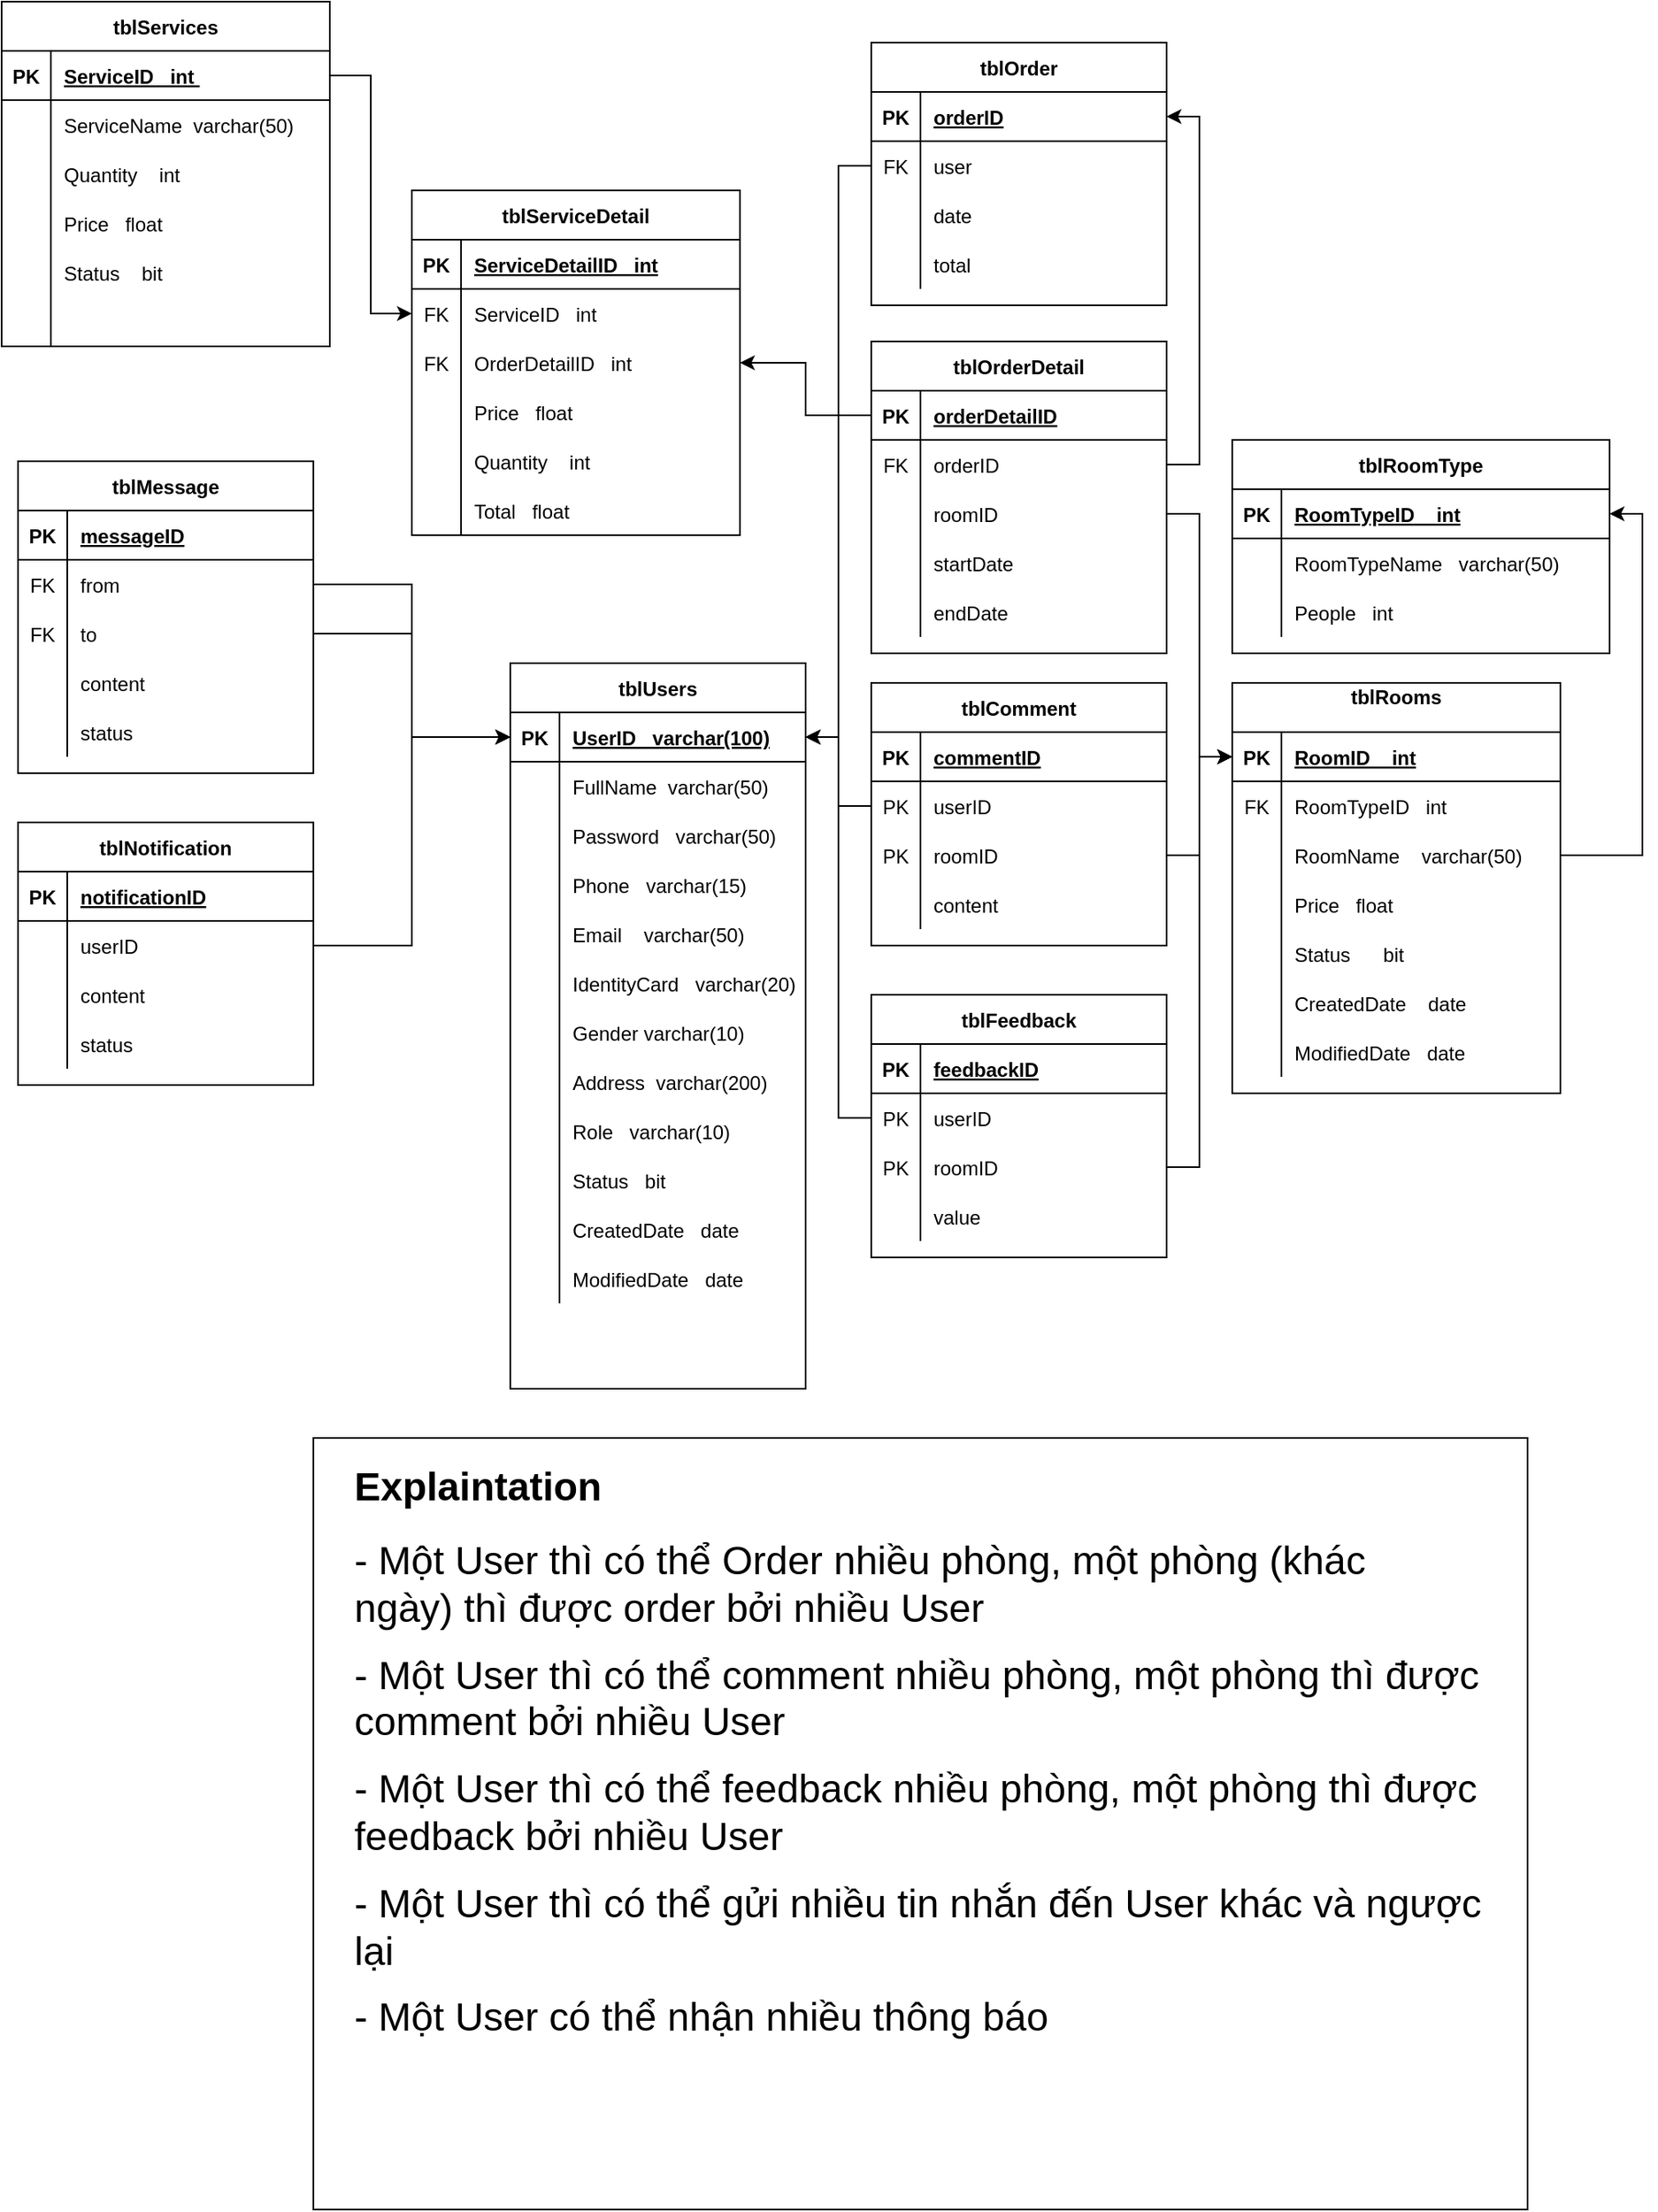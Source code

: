 <mxfile version="14.4.7" type="github">
  <diagram id="tecg3Ebke4kYlPjY19By" name="Page-1">
    <mxGraphModel dx="1344" dy="834" grid="1" gridSize="10" guides="1" tooltips="1" connect="1" arrows="1" fold="1" page="1" pageScale="1" pageWidth="1100" pageHeight="850" math="0" shadow="0">
      <root>
        <mxCell id="0" />
        <mxCell id="1" parent="0" />
        <mxCell id="lM9nDMKkD4nMDw7KepDL-150" value="" style="rounded=0;whiteSpace=wrap;html=1;" parent="1" vertex="1">
          <mxGeometry x="210" y="1020" width="740" height="470" as="geometry" />
        </mxCell>
        <mxCell id="lM9nDMKkD4nMDw7KepDL-1" value="tblRooms&#xa;" style="shape=table;startSize=30;container=1;collapsible=1;childLayout=tableLayout;fixedRows=1;rowLines=0;fontStyle=1;align=center;resizeLast=1;" parent="1" vertex="1">
          <mxGeometry x="770" y="560" width="200" height="250" as="geometry" />
        </mxCell>
        <mxCell id="lM9nDMKkD4nMDw7KepDL-2" value="" style="shape=partialRectangle;collapsible=0;dropTarget=0;pointerEvents=0;fillColor=none;top=0;left=0;bottom=1;right=0;points=[[0,0.5],[1,0.5]];portConstraint=eastwest;" parent="lM9nDMKkD4nMDw7KepDL-1" vertex="1">
          <mxGeometry y="30" width="200" height="30" as="geometry" />
        </mxCell>
        <mxCell id="lM9nDMKkD4nMDw7KepDL-3" value="PK" style="shape=partialRectangle;connectable=0;fillColor=none;top=0;left=0;bottom=0;right=0;fontStyle=1;overflow=hidden;" parent="lM9nDMKkD4nMDw7KepDL-2" vertex="1">
          <mxGeometry width="30" height="30" as="geometry" />
        </mxCell>
        <mxCell id="lM9nDMKkD4nMDw7KepDL-4" value="RoomID    int" style="shape=partialRectangle;connectable=0;fillColor=none;top=0;left=0;bottom=0;right=0;align=left;spacingLeft=6;fontStyle=5;overflow=hidden;" parent="lM9nDMKkD4nMDw7KepDL-2" vertex="1">
          <mxGeometry x="30" width="170" height="30" as="geometry" />
        </mxCell>
        <mxCell id="lM9nDMKkD4nMDw7KepDL-5" value="" style="shape=partialRectangle;collapsible=0;dropTarget=0;pointerEvents=0;fillColor=none;top=0;left=0;bottom=0;right=0;points=[[0,0.5],[1,0.5]];portConstraint=eastwest;" parent="lM9nDMKkD4nMDw7KepDL-1" vertex="1">
          <mxGeometry y="60" width="200" height="30" as="geometry" />
        </mxCell>
        <mxCell id="lM9nDMKkD4nMDw7KepDL-6" value="FK" style="shape=partialRectangle;connectable=0;fillColor=none;top=0;left=0;bottom=0;right=0;editable=1;overflow=hidden;" parent="lM9nDMKkD4nMDw7KepDL-5" vertex="1">
          <mxGeometry width="30" height="30" as="geometry" />
        </mxCell>
        <mxCell id="lM9nDMKkD4nMDw7KepDL-7" value="RoomTypeID   int" style="shape=partialRectangle;connectable=0;fillColor=none;top=0;left=0;bottom=0;right=0;align=left;spacingLeft=6;overflow=hidden;" parent="lM9nDMKkD4nMDw7KepDL-5" vertex="1">
          <mxGeometry x="30" width="170" height="30" as="geometry" />
        </mxCell>
        <mxCell id="lM9nDMKkD4nMDw7KepDL-8" value="" style="shape=partialRectangle;collapsible=0;dropTarget=0;pointerEvents=0;fillColor=none;top=0;left=0;bottom=0;right=0;points=[[0,0.5],[1,0.5]];portConstraint=eastwest;" parent="lM9nDMKkD4nMDw7KepDL-1" vertex="1">
          <mxGeometry y="90" width="200" height="30" as="geometry" />
        </mxCell>
        <mxCell id="lM9nDMKkD4nMDw7KepDL-9" value="" style="shape=partialRectangle;connectable=0;fillColor=none;top=0;left=0;bottom=0;right=0;editable=1;overflow=hidden;" parent="lM9nDMKkD4nMDw7KepDL-8" vertex="1">
          <mxGeometry width="30" height="30" as="geometry" />
        </mxCell>
        <mxCell id="lM9nDMKkD4nMDw7KepDL-10" value="RoomName    varchar(50)" style="shape=partialRectangle;connectable=0;fillColor=none;top=0;left=0;bottom=0;right=0;align=left;spacingLeft=6;overflow=hidden;" parent="lM9nDMKkD4nMDw7KepDL-8" vertex="1">
          <mxGeometry x="30" width="170" height="30" as="geometry" />
        </mxCell>
        <mxCell id="lM9nDMKkD4nMDw7KepDL-14" value="" style="shape=partialRectangle;collapsible=0;dropTarget=0;pointerEvents=0;fillColor=none;top=0;left=0;bottom=0;right=0;points=[[0,0.5],[1,0.5]];portConstraint=eastwest;" parent="lM9nDMKkD4nMDw7KepDL-1" vertex="1">
          <mxGeometry y="120" width="200" height="30" as="geometry" />
        </mxCell>
        <mxCell id="lM9nDMKkD4nMDw7KepDL-15" value="" style="shape=partialRectangle;connectable=0;fillColor=none;top=0;left=0;bottom=0;right=0;editable=1;overflow=hidden;" parent="lM9nDMKkD4nMDw7KepDL-14" vertex="1">
          <mxGeometry width="30" height="30" as="geometry" />
        </mxCell>
        <mxCell id="lM9nDMKkD4nMDw7KepDL-16" value="Price   float" style="shape=partialRectangle;connectable=0;fillColor=none;top=0;left=0;bottom=0;right=0;align=left;spacingLeft=6;overflow=hidden;" parent="lM9nDMKkD4nMDw7KepDL-14" vertex="1">
          <mxGeometry x="30" width="170" height="30" as="geometry" />
        </mxCell>
        <mxCell id="1Q2SQGisHTm5oGMWfOsZ-42" value="" style="shape=partialRectangle;collapsible=0;dropTarget=0;pointerEvents=0;fillColor=none;top=0;left=0;bottom=0;right=0;points=[[0,0.5],[1,0.5]];portConstraint=eastwest;" vertex="1" parent="lM9nDMKkD4nMDw7KepDL-1">
          <mxGeometry y="150" width="200" height="30" as="geometry" />
        </mxCell>
        <mxCell id="1Q2SQGisHTm5oGMWfOsZ-43" value="" style="shape=partialRectangle;connectable=0;fillColor=none;top=0;left=0;bottom=0;right=0;editable=1;overflow=hidden;" vertex="1" parent="1Q2SQGisHTm5oGMWfOsZ-42">
          <mxGeometry width="30" height="30" as="geometry" />
        </mxCell>
        <mxCell id="1Q2SQGisHTm5oGMWfOsZ-44" value="Status      bit" style="shape=partialRectangle;connectable=0;fillColor=none;top=0;left=0;bottom=0;right=0;align=left;spacingLeft=6;overflow=hidden;" vertex="1" parent="1Q2SQGisHTm5oGMWfOsZ-42">
          <mxGeometry x="30" width="170" height="30" as="geometry" />
        </mxCell>
        <mxCell id="1Q2SQGisHTm5oGMWfOsZ-45" value="" style="shape=partialRectangle;collapsible=0;dropTarget=0;pointerEvents=0;fillColor=none;top=0;left=0;bottom=0;right=0;points=[[0,0.5],[1,0.5]];portConstraint=eastwest;" vertex="1" parent="lM9nDMKkD4nMDw7KepDL-1">
          <mxGeometry y="180" width="200" height="30" as="geometry" />
        </mxCell>
        <mxCell id="1Q2SQGisHTm5oGMWfOsZ-46" value="" style="shape=partialRectangle;connectable=0;fillColor=none;top=0;left=0;bottom=0;right=0;editable=1;overflow=hidden;" vertex="1" parent="1Q2SQGisHTm5oGMWfOsZ-45">
          <mxGeometry width="30" height="30" as="geometry" />
        </mxCell>
        <mxCell id="1Q2SQGisHTm5oGMWfOsZ-47" value="CreatedDate    date" style="shape=partialRectangle;connectable=0;fillColor=none;top=0;left=0;bottom=0;right=0;align=left;spacingLeft=6;overflow=hidden;" vertex="1" parent="1Q2SQGisHTm5oGMWfOsZ-45">
          <mxGeometry x="30" width="170" height="30" as="geometry" />
        </mxCell>
        <mxCell id="1Q2SQGisHTm5oGMWfOsZ-48" value="" style="shape=partialRectangle;collapsible=0;dropTarget=0;pointerEvents=0;fillColor=none;top=0;left=0;bottom=0;right=0;points=[[0,0.5],[1,0.5]];portConstraint=eastwest;" vertex="1" parent="lM9nDMKkD4nMDw7KepDL-1">
          <mxGeometry y="210" width="200" height="30" as="geometry" />
        </mxCell>
        <mxCell id="1Q2SQGisHTm5oGMWfOsZ-49" value="" style="shape=partialRectangle;connectable=0;fillColor=none;top=0;left=0;bottom=0;right=0;editable=1;overflow=hidden;" vertex="1" parent="1Q2SQGisHTm5oGMWfOsZ-48">
          <mxGeometry width="30" height="30" as="geometry" />
        </mxCell>
        <mxCell id="1Q2SQGisHTm5oGMWfOsZ-50" value="ModifiedDate   date" style="shape=partialRectangle;connectable=0;fillColor=none;top=0;left=0;bottom=0;right=0;align=left;spacingLeft=6;overflow=hidden;" vertex="1" parent="1Q2SQGisHTm5oGMWfOsZ-48">
          <mxGeometry x="30" width="170" height="30" as="geometry" />
        </mxCell>
        <mxCell id="lM9nDMKkD4nMDw7KepDL-17" value="tblRoomType" style="shape=table;startSize=30;container=1;collapsible=1;childLayout=tableLayout;fixedRows=1;rowLines=0;fontStyle=1;align=center;resizeLast=1;" parent="1" vertex="1">
          <mxGeometry x="770" y="412" width="230" height="130" as="geometry" />
        </mxCell>
        <mxCell id="lM9nDMKkD4nMDw7KepDL-18" value="" style="shape=partialRectangle;collapsible=0;dropTarget=0;pointerEvents=0;fillColor=none;top=0;left=0;bottom=1;right=0;points=[[0,0.5],[1,0.5]];portConstraint=eastwest;" parent="lM9nDMKkD4nMDw7KepDL-17" vertex="1">
          <mxGeometry y="30" width="230" height="30" as="geometry" />
        </mxCell>
        <mxCell id="lM9nDMKkD4nMDw7KepDL-19" value="PK" style="shape=partialRectangle;connectable=0;fillColor=none;top=0;left=0;bottom=0;right=0;fontStyle=1;overflow=hidden;" parent="lM9nDMKkD4nMDw7KepDL-18" vertex="1">
          <mxGeometry width="30" height="30" as="geometry" />
        </mxCell>
        <mxCell id="lM9nDMKkD4nMDw7KepDL-20" value="RoomTypeID    int" style="shape=partialRectangle;connectable=0;fillColor=none;top=0;left=0;bottom=0;right=0;align=left;spacingLeft=6;fontStyle=5;overflow=hidden;" parent="lM9nDMKkD4nMDw7KepDL-18" vertex="1">
          <mxGeometry x="30" width="200" height="30" as="geometry" />
        </mxCell>
        <mxCell id="lM9nDMKkD4nMDw7KepDL-21" value="" style="shape=partialRectangle;collapsible=0;dropTarget=0;pointerEvents=0;fillColor=none;top=0;left=0;bottom=0;right=0;points=[[0,0.5],[1,0.5]];portConstraint=eastwest;" parent="lM9nDMKkD4nMDw7KepDL-17" vertex="1">
          <mxGeometry y="60" width="230" height="30" as="geometry" />
        </mxCell>
        <mxCell id="lM9nDMKkD4nMDw7KepDL-22" value="" style="shape=partialRectangle;connectable=0;fillColor=none;top=0;left=0;bottom=0;right=0;editable=1;overflow=hidden;" parent="lM9nDMKkD4nMDw7KepDL-21" vertex="1">
          <mxGeometry width="30" height="30" as="geometry" />
        </mxCell>
        <mxCell id="lM9nDMKkD4nMDw7KepDL-23" value="RoomTypeName   varchar(50)" style="shape=partialRectangle;connectable=0;fillColor=none;top=0;left=0;bottom=0;right=0;align=left;spacingLeft=6;overflow=hidden;" parent="lM9nDMKkD4nMDw7KepDL-21" vertex="1">
          <mxGeometry x="30" width="200" height="30" as="geometry" />
        </mxCell>
        <mxCell id="lM9nDMKkD4nMDw7KepDL-30" value="" style="shape=partialRectangle;collapsible=0;dropTarget=0;pointerEvents=0;fillColor=none;top=0;left=0;bottom=0;right=0;points=[[0,0.5],[1,0.5]];portConstraint=eastwest;" parent="lM9nDMKkD4nMDw7KepDL-17" vertex="1">
          <mxGeometry y="90" width="230" height="30" as="geometry" />
        </mxCell>
        <mxCell id="lM9nDMKkD4nMDw7KepDL-31" value="" style="shape=partialRectangle;connectable=0;fillColor=none;top=0;left=0;bottom=0;right=0;editable=1;overflow=hidden;" parent="lM9nDMKkD4nMDw7KepDL-30" vertex="1">
          <mxGeometry width="30" height="30" as="geometry" />
        </mxCell>
        <mxCell id="lM9nDMKkD4nMDw7KepDL-32" value="People   int" style="shape=partialRectangle;connectable=0;fillColor=none;top=0;left=0;bottom=0;right=0;align=left;spacingLeft=6;overflow=hidden;" parent="lM9nDMKkD4nMDw7KepDL-30" vertex="1">
          <mxGeometry x="30" width="200" height="30" as="geometry" />
        </mxCell>
        <mxCell id="lM9nDMKkD4nMDw7KepDL-34" value="tblOrder" style="shape=table;startSize=30;container=1;collapsible=1;childLayout=tableLayout;fixedRows=1;rowLines=0;fontStyle=1;align=center;resizeLast=1;" parent="1" vertex="1">
          <mxGeometry x="550" y="170" width="180" height="160" as="geometry" />
        </mxCell>
        <mxCell id="lM9nDMKkD4nMDw7KepDL-35" value="" style="shape=partialRectangle;collapsible=0;dropTarget=0;pointerEvents=0;fillColor=none;top=0;left=0;bottom=1;right=0;points=[[0,0.5],[1,0.5]];portConstraint=eastwest;" parent="lM9nDMKkD4nMDw7KepDL-34" vertex="1">
          <mxGeometry y="30" width="180" height="30" as="geometry" />
        </mxCell>
        <mxCell id="lM9nDMKkD4nMDw7KepDL-36" value="PK" style="shape=partialRectangle;connectable=0;fillColor=none;top=0;left=0;bottom=0;right=0;fontStyle=1;overflow=hidden;" parent="lM9nDMKkD4nMDw7KepDL-35" vertex="1">
          <mxGeometry width="30" height="30" as="geometry" />
        </mxCell>
        <mxCell id="lM9nDMKkD4nMDw7KepDL-37" value="orderID" style="shape=partialRectangle;connectable=0;fillColor=none;top=0;left=0;bottom=0;right=0;align=left;spacingLeft=6;fontStyle=5;overflow=hidden;" parent="lM9nDMKkD4nMDw7KepDL-35" vertex="1">
          <mxGeometry x="30" width="150" height="30" as="geometry" />
        </mxCell>
        <mxCell id="lM9nDMKkD4nMDw7KepDL-38" value="" style="shape=partialRectangle;collapsible=0;dropTarget=0;pointerEvents=0;fillColor=none;top=0;left=0;bottom=0;right=0;points=[[0,0.5],[1,0.5]];portConstraint=eastwest;" parent="lM9nDMKkD4nMDw7KepDL-34" vertex="1">
          <mxGeometry y="60" width="180" height="30" as="geometry" />
        </mxCell>
        <mxCell id="lM9nDMKkD4nMDw7KepDL-39" value="FK" style="shape=partialRectangle;connectable=0;fillColor=none;top=0;left=0;bottom=0;right=0;editable=1;overflow=hidden;" parent="lM9nDMKkD4nMDw7KepDL-38" vertex="1">
          <mxGeometry width="30" height="30" as="geometry" />
        </mxCell>
        <mxCell id="lM9nDMKkD4nMDw7KepDL-40" value="user" style="shape=partialRectangle;connectable=0;fillColor=none;top=0;left=0;bottom=0;right=0;align=left;spacingLeft=6;overflow=hidden;" parent="lM9nDMKkD4nMDw7KepDL-38" vertex="1">
          <mxGeometry x="30" width="150" height="30" as="geometry" />
        </mxCell>
        <mxCell id="lM9nDMKkD4nMDw7KepDL-41" value="" style="shape=partialRectangle;collapsible=0;dropTarget=0;pointerEvents=0;fillColor=none;top=0;left=0;bottom=0;right=0;points=[[0,0.5],[1,0.5]];portConstraint=eastwest;" parent="lM9nDMKkD4nMDw7KepDL-34" vertex="1">
          <mxGeometry y="90" width="180" height="30" as="geometry" />
        </mxCell>
        <mxCell id="lM9nDMKkD4nMDw7KepDL-42" value="" style="shape=partialRectangle;connectable=0;fillColor=none;top=0;left=0;bottom=0;right=0;editable=1;overflow=hidden;" parent="lM9nDMKkD4nMDw7KepDL-41" vertex="1">
          <mxGeometry width="30" height="30" as="geometry" />
        </mxCell>
        <mxCell id="lM9nDMKkD4nMDw7KepDL-43" value="date" style="shape=partialRectangle;connectable=0;fillColor=none;top=0;left=0;bottom=0;right=0;align=left;spacingLeft=6;overflow=hidden;" parent="lM9nDMKkD4nMDw7KepDL-41" vertex="1">
          <mxGeometry x="30" width="150" height="30" as="geometry" />
        </mxCell>
        <mxCell id="lM9nDMKkD4nMDw7KepDL-44" value="" style="shape=partialRectangle;collapsible=0;dropTarget=0;pointerEvents=0;fillColor=none;top=0;left=0;bottom=0;right=0;points=[[0,0.5],[1,0.5]];portConstraint=eastwest;" parent="lM9nDMKkD4nMDw7KepDL-34" vertex="1">
          <mxGeometry y="120" width="180" height="30" as="geometry" />
        </mxCell>
        <mxCell id="lM9nDMKkD4nMDw7KepDL-45" value="" style="shape=partialRectangle;connectable=0;fillColor=none;top=0;left=0;bottom=0;right=0;editable=1;overflow=hidden;" parent="lM9nDMKkD4nMDw7KepDL-44" vertex="1">
          <mxGeometry width="30" height="30" as="geometry" />
        </mxCell>
        <mxCell id="lM9nDMKkD4nMDw7KepDL-46" value="total" style="shape=partialRectangle;connectable=0;fillColor=none;top=0;left=0;bottom=0;right=0;align=left;spacingLeft=6;overflow=hidden;" parent="lM9nDMKkD4nMDw7KepDL-44" vertex="1">
          <mxGeometry x="30" width="150" height="30" as="geometry" />
        </mxCell>
        <mxCell id="lM9nDMKkD4nMDw7KepDL-47" value="tblOrderDetail" style="shape=table;startSize=30;container=1;collapsible=1;childLayout=tableLayout;fixedRows=1;rowLines=0;fontStyle=1;align=center;resizeLast=1;" parent="1" vertex="1">
          <mxGeometry x="550" y="352" width="180" height="190" as="geometry" />
        </mxCell>
        <mxCell id="lM9nDMKkD4nMDw7KepDL-48" value="" style="shape=partialRectangle;collapsible=0;dropTarget=0;pointerEvents=0;fillColor=none;top=0;left=0;bottom=1;right=0;points=[[0,0.5],[1,0.5]];portConstraint=eastwest;" parent="lM9nDMKkD4nMDw7KepDL-47" vertex="1">
          <mxGeometry y="30" width="180" height="30" as="geometry" />
        </mxCell>
        <mxCell id="lM9nDMKkD4nMDw7KepDL-49" value="PK" style="shape=partialRectangle;connectable=0;fillColor=none;top=0;left=0;bottom=0;right=0;fontStyle=1;overflow=hidden;" parent="lM9nDMKkD4nMDw7KepDL-48" vertex="1">
          <mxGeometry width="30" height="30" as="geometry" />
        </mxCell>
        <mxCell id="lM9nDMKkD4nMDw7KepDL-50" value="orderDetailID" style="shape=partialRectangle;connectable=0;fillColor=none;top=0;left=0;bottom=0;right=0;align=left;spacingLeft=6;fontStyle=5;overflow=hidden;" parent="lM9nDMKkD4nMDw7KepDL-48" vertex="1">
          <mxGeometry x="30" width="150" height="30" as="geometry" />
        </mxCell>
        <mxCell id="lM9nDMKkD4nMDw7KepDL-51" value="" style="shape=partialRectangle;collapsible=0;dropTarget=0;pointerEvents=0;fillColor=none;top=0;left=0;bottom=0;right=0;points=[[0,0.5],[1,0.5]];portConstraint=eastwest;" parent="lM9nDMKkD4nMDw7KepDL-47" vertex="1">
          <mxGeometry y="60" width="180" height="30" as="geometry" />
        </mxCell>
        <mxCell id="lM9nDMKkD4nMDw7KepDL-52" value="FK" style="shape=partialRectangle;connectable=0;fillColor=none;top=0;left=0;bottom=0;right=0;editable=1;overflow=hidden;" parent="lM9nDMKkD4nMDw7KepDL-51" vertex="1">
          <mxGeometry width="30" height="30" as="geometry" />
        </mxCell>
        <mxCell id="lM9nDMKkD4nMDw7KepDL-53" value="orderID" style="shape=partialRectangle;connectable=0;fillColor=none;top=0;left=0;bottom=0;right=0;align=left;spacingLeft=6;overflow=hidden;" parent="lM9nDMKkD4nMDw7KepDL-51" vertex="1">
          <mxGeometry x="30" width="150" height="30" as="geometry" />
        </mxCell>
        <mxCell id="lM9nDMKkD4nMDw7KepDL-54" value="" style="shape=partialRectangle;collapsible=0;dropTarget=0;pointerEvents=0;fillColor=none;top=0;left=0;bottom=0;right=0;points=[[0,0.5],[1,0.5]];portConstraint=eastwest;" parent="lM9nDMKkD4nMDw7KepDL-47" vertex="1">
          <mxGeometry y="90" width="180" height="30" as="geometry" />
        </mxCell>
        <mxCell id="lM9nDMKkD4nMDw7KepDL-55" value="" style="shape=partialRectangle;connectable=0;fillColor=none;top=0;left=0;bottom=0;right=0;editable=1;overflow=hidden;" parent="lM9nDMKkD4nMDw7KepDL-54" vertex="1">
          <mxGeometry width="30" height="30" as="geometry" />
        </mxCell>
        <mxCell id="lM9nDMKkD4nMDw7KepDL-56" value="roomID" style="shape=partialRectangle;connectable=0;fillColor=none;top=0;left=0;bottom=0;right=0;align=left;spacingLeft=6;overflow=hidden;" parent="lM9nDMKkD4nMDw7KepDL-54" vertex="1">
          <mxGeometry x="30" width="150" height="30" as="geometry" />
        </mxCell>
        <mxCell id="lM9nDMKkD4nMDw7KepDL-151" value="" style="shape=partialRectangle;collapsible=0;dropTarget=0;pointerEvents=0;fillColor=none;top=0;left=0;bottom=0;right=0;points=[[0,0.5],[1,0.5]];portConstraint=eastwest;" parent="lM9nDMKkD4nMDw7KepDL-47" vertex="1">
          <mxGeometry y="120" width="180" height="30" as="geometry" />
        </mxCell>
        <mxCell id="lM9nDMKkD4nMDw7KepDL-152" value="" style="shape=partialRectangle;connectable=0;fillColor=none;top=0;left=0;bottom=0;right=0;editable=1;overflow=hidden;" parent="lM9nDMKkD4nMDw7KepDL-151" vertex="1">
          <mxGeometry width="30" height="30" as="geometry" />
        </mxCell>
        <mxCell id="lM9nDMKkD4nMDw7KepDL-153" value="startDate" style="shape=partialRectangle;connectable=0;fillColor=none;top=0;left=0;bottom=0;right=0;align=left;spacingLeft=6;overflow=hidden;" parent="lM9nDMKkD4nMDw7KepDL-151" vertex="1">
          <mxGeometry x="30" width="150" height="30" as="geometry" />
        </mxCell>
        <mxCell id="lM9nDMKkD4nMDw7KepDL-154" value="" style="shape=partialRectangle;collapsible=0;dropTarget=0;pointerEvents=0;fillColor=none;top=0;left=0;bottom=0;right=0;points=[[0,0.5],[1,0.5]];portConstraint=eastwest;" parent="lM9nDMKkD4nMDw7KepDL-47" vertex="1">
          <mxGeometry y="150" width="180" height="30" as="geometry" />
        </mxCell>
        <mxCell id="lM9nDMKkD4nMDw7KepDL-155" value="" style="shape=partialRectangle;connectable=0;fillColor=none;top=0;left=0;bottom=0;right=0;editable=1;overflow=hidden;" parent="lM9nDMKkD4nMDw7KepDL-154" vertex="1">
          <mxGeometry width="30" height="30" as="geometry" />
        </mxCell>
        <mxCell id="lM9nDMKkD4nMDw7KepDL-156" value="endDate" style="shape=partialRectangle;connectable=0;fillColor=none;top=0;left=0;bottom=0;right=0;align=left;spacingLeft=6;overflow=hidden;" parent="lM9nDMKkD4nMDw7KepDL-154" vertex="1">
          <mxGeometry x="30" width="150" height="30" as="geometry" />
        </mxCell>
        <mxCell id="lM9nDMKkD4nMDw7KepDL-60" value="tblUsers" style="shape=table;startSize=30;container=1;collapsible=1;childLayout=tableLayout;fixedRows=1;rowLines=0;fontStyle=1;align=center;resizeLast=1;" parent="1" vertex="1">
          <mxGeometry x="330" y="548" width="180" height="442" as="geometry" />
        </mxCell>
        <mxCell id="lM9nDMKkD4nMDw7KepDL-61" value="" style="shape=partialRectangle;collapsible=0;dropTarget=0;pointerEvents=0;fillColor=none;top=0;left=0;bottom=1;right=0;points=[[0,0.5],[1,0.5]];portConstraint=eastwest;" parent="lM9nDMKkD4nMDw7KepDL-60" vertex="1">
          <mxGeometry y="30" width="180" height="30" as="geometry" />
        </mxCell>
        <mxCell id="lM9nDMKkD4nMDw7KepDL-62" value="PK" style="shape=partialRectangle;connectable=0;fillColor=none;top=0;left=0;bottom=0;right=0;fontStyle=1;overflow=hidden;" parent="lM9nDMKkD4nMDw7KepDL-61" vertex="1">
          <mxGeometry width="30" height="30" as="geometry" />
        </mxCell>
        <mxCell id="lM9nDMKkD4nMDw7KepDL-63" value="UserID   varchar(100)" style="shape=partialRectangle;connectable=0;fillColor=none;top=0;left=0;bottom=0;right=0;align=left;spacingLeft=6;fontStyle=5;overflow=hidden;" parent="lM9nDMKkD4nMDw7KepDL-61" vertex="1">
          <mxGeometry x="30" width="150" height="30" as="geometry" />
        </mxCell>
        <mxCell id="lM9nDMKkD4nMDw7KepDL-64" value="" style="shape=partialRectangle;collapsible=0;dropTarget=0;pointerEvents=0;fillColor=none;top=0;left=0;bottom=0;right=0;points=[[0,0.5],[1,0.5]];portConstraint=eastwest;" parent="lM9nDMKkD4nMDw7KepDL-60" vertex="1">
          <mxGeometry y="60" width="180" height="30" as="geometry" />
        </mxCell>
        <mxCell id="lM9nDMKkD4nMDw7KepDL-65" value="" style="shape=partialRectangle;connectable=0;fillColor=none;top=0;left=0;bottom=0;right=0;editable=1;overflow=hidden;" parent="lM9nDMKkD4nMDw7KepDL-64" vertex="1">
          <mxGeometry width="30" height="30" as="geometry" />
        </mxCell>
        <mxCell id="lM9nDMKkD4nMDw7KepDL-66" value="FullName  varchar(50)" style="shape=partialRectangle;connectable=0;fillColor=none;top=0;left=0;bottom=0;right=0;align=left;spacingLeft=6;overflow=hidden;" parent="lM9nDMKkD4nMDw7KepDL-64" vertex="1">
          <mxGeometry x="30" width="150" height="30" as="geometry" />
        </mxCell>
        <mxCell id="lM9nDMKkD4nMDw7KepDL-67" value="" style="shape=partialRectangle;collapsible=0;dropTarget=0;pointerEvents=0;fillColor=none;top=0;left=0;bottom=0;right=0;points=[[0,0.5],[1,0.5]];portConstraint=eastwest;" parent="lM9nDMKkD4nMDw7KepDL-60" vertex="1">
          <mxGeometry y="90" width="180" height="30" as="geometry" />
        </mxCell>
        <mxCell id="lM9nDMKkD4nMDw7KepDL-68" value="" style="shape=partialRectangle;connectable=0;fillColor=none;top=0;left=0;bottom=0;right=0;editable=1;overflow=hidden;" parent="lM9nDMKkD4nMDw7KepDL-67" vertex="1">
          <mxGeometry width="30" height="30" as="geometry" />
        </mxCell>
        <mxCell id="lM9nDMKkD4nMDw7KepDL-69" value="Password   varchar(50)" style="shape=partialRectangle;connectable=0;fillColor=none;top=0;left=0;bottom=0;right=0;align=left;spacingLeft=6;overflow=hidden;" parent="lM9nDMKkD4nMDw7KepDL-67" vertex="1">
          <mxGeometry x="30" width="150" height="30" as="geometry" />
        </mxCell>
        <mxCell id="lM9nDMKkD4nMDw7KepDL-70" value="" style="shape=partialRectangle;collapsible=0;dropTarget=0;pointerEvents=0;fillColor=none;top=0;left=0;bottom=0;right=0;points=[[0,0.5],[1,0.5]];portConstraint=eastwest;" parent="lM9nDMKkD4nMDw7KepDL-60" vertex="1">
          <mxGeometry y="120" width="180" height="30" as="geometry" />
        </mxCell>
        <mxCell id="lM9nDMKkD4nMDw7KepDL-71" value="" style="shape=partialRectangle;connectable=0;fillColor=none;top=0;left=0;bottom=0;right=0;editable=1;overflow=hidden;" parent="lM9nDMKkD4nMDw7KepDL-70" vertex="1">
          <mxGeometry width="30" height="30" as="geometry" />
        </mxCell>
        <mxCell id="lM9nDMKkD4nMDw7KepDL-72" value="Phone   varchar(15)" style="shape=partialRectangle;connectable=0;fillColor=none;top=0;left=0;bottom=0;right=0;align=left;spacingLeft=6;overflow=hidden;" parent="lM9nDMKkD4nMDw7KepDL-70" vertex="1">
          <mxGeometry x="30" width="150" height="30" as="geometry" />
        </mxCell>
        <mxCell id="1Q2SQGisHTm5oGMWfOsZ-17" value="" style="shape=partialRectangle;collapsible=0;dropTarget=0;pointerEvents=0;fillColor=none;top=0;left=0;bottom=0;right=0;points=[[0,0.5],[1,0.5]];portConstraint=eastwest;" vertex="1" parent="lM9nDMKkD4nMDw7KepDL-60">
          <mxGeometry y="150" width="180" height="30" as="geometry" />
        </mxCell>
        <mxCell id="1Q2SQGisHTm5oGMWfOsZ-18" value="" style="shape=partialRectangle;connectable=0;fillColor=none;top=0;left=0;bottom=0;right=0;editable=1;overflow=hidden;" vertex="1" parent="1Q2SQGisHTm5oGMWfOsZ-17">
          <mxGeometry width="30" height="30" as="geometry" />
        </mxCell>
        <mxCell id="1Q2SQGisHTm5oGMWfOsZ-19" value="Email    varchar(50)" style="shape=partialRectangle;connectable=0;fillColor=none;top=0;left=0;bottom=0;right=0;align=left;spacingLeft=6;overflow=hidden;" vertex="1" parent="1Q2SQGisHTm5oGMWfOsZ-17">
          <mxGeometry x="30" width="150" height="30" as="geometry" />
        </mxCell>
        <mxCell id="1Q2SQGisHTm5oGMWfOsZ-30" value="" style="shape=partialRectangle;collapsible=0;dropTarget=0;pointerEvents=0;fillColor=none;top=0;left=0;bottom=0;right=0;points=[[0,0.5],[1,0.5]];portConstraint=eastwest;" vertex="1" parent="lM9nDMKkD4nMDw7KepDL-60">
          <mxGeometry y="180" width="180" height="30" as="geometry" />
        </mxCell>
        <mxCell id="1Q2SQGisHTm5oGMWfOsZ-31" value="" style="shape=partialRectangle;connectable=0;fillColor=none;top=0;left=0;bottom=0;right=0;editable=1;overflow=hidden;" vertex="1" parent="1Q2SQGisHTm5oGMWfOsZ-30">
          <mxGeometry width="30" height="30" as="geometry" />
        </mxCell>
        <mxCell id="1Q2SQGisHTm5oGMWfOsZ-32" value="IdentityCard   varchar(20)" style="shape=partialRectangle;connectable=0;fillColor=none;top=0;left=0;bottom=0;right=0;align=left;spacingLeft=6;overflow=hidden;" vertex="1" parent="1Q2SQGisHTm5oGMWfOsZ-30">
          <mxGeometry x="30" width="150" height="30" as="geometry" />
        </mxCell>
        <mxCell id="1Q2SQGisHTm5oGMWfOsZ-33" value="" style="shape=partialRectangle;collapsible=0;dropTarget=0;pointerEvents=0;fillColor=none;top=0;left=0;bottom=0;right=0;points=[[0,0.5],[1,0.5]];portConstraint=eastwest;" vertex="1" parent="lM9nDMKkD4nMDw7KepDL-60">
          <mxGeometry y="210" width="180" height="30" as="geometry" />
        </mxCell>
        <mxCell id="1Q2SQGisHTm5oGMWfOsZ-34" value="" style="shape=partialRectangle;connectable=0;fillColor=none;top=0;left=0;bottom=0;right=0;editable=1;overflow=hidden;" vertex="1" parent="1Q2SQGisHTm5oGMWfOsZ-33">
          <mxGeometry width="30" height="30" as="geometry" />
        </mxCell>
        <mxCell id="1Q2SQGisHTm5oGMWfOsZ-35" value="Gender varchar(10)" style="shape=partialRectangle;connectable=0;fillColor=none;top=0;left=0;bottom=0;right=0;align=left;spacingLeft=6;overflow=hidden;" vertex="1" parent="1Q2SQGisHTm5oGMWfOsZ-33">
          <mxGeometry x="30" width="150" height="30" as="geometry" />
        </mxCell>
        <mxCell id="1Q2SQGisHTm5oGMWfOsZ-20" value="" style="shape=partialRectangle;collapsible=0;dropTarget=0;pointerEvents=0;fillColor=none;top=0;left=0;bottom=0;right=0;points=[[0,0.5],[1,0.5]];portConstraint=eastwest;" vertex="1" parent="lM9nDMKkD4nMDw7KepDL-60">
          <mxGeometry y="240" width="180" height="30" as="geometry" />
        </mxCell>
        <mxCell id="1Q2SQGisHTm5oGMWfOsZ-21" value="" style="shape=partialRectangle;connectable=0;fillColor=none;top=0;left=0;bottom=0;right=0;editable=1;overflow=hidden;" vertex="1" parent="1Q2SQGisHTm5oGMWfOsZ-20">
          <mxGeometry width="30" height="30" as="geometry" />
        </mxCell>
        <mxCell id="1Q2SQGisHTm5oGMWfOsZ-22" value="Address  varchar(200)" style="shape=partialRectangle;connectable=0;fillColor=none;top=0;left=0;bottom=0;right=0;align=left;spacingLeft=6;overflow=hidden;" vertex="1" parent="1Q2SQGisHTm5oGMWfOsZ-20">
          <mxGeometry x="30" width="150" height="30" as="geometry" />
        </mxCell>
        <mxCell id="1Q2SQGisHTm5oGMWfOsZ-23" value="" style="shape=partialRectangle;collapsible=0;dropTarget=0;pointerEvents=0;fillColor=none;top=0;left=0;bottom=0;right=0;points=[[0,0.5],[1,0.5]];portConstraint=eastwest;" vertex="1" parent="lM9nDMKkD4nMDw7KepDL-60">
          <mxGeometry y="270" width="180" height="30" as="geometry" />
        </mxCell>
        <mxCell id="1Q2SQGisHTm5oGMWfOsZ-24" value="" style="shape=partialRectangle;connectable=0;fillColor=none;top=0;left=0;bottom=0;right=0;editable=1;overflow=hidden;" vertex="1" parent="1Q2SQGisHTm5oGMWfOsZ-23">
          <mxGeometry width="30" height="30" as="geometry" />
        </mxCell>
        <mxCell id="1Q2SQGisHTm5oGMWfOsZ-25" value="Role   varchar(10)" style="shape=partialRectangle;connectable=0;fillColor=none;top=0;left=0;bottom=0;right=0;align=left;spacingLeft=6;overflow=hidden;" vertex="1" parent="1Q2SQGisHTm5oGMWfOsZ-23">
          <mxGeometry x="30" width="150" height="30" as="geometry" />
        </mxCell>
        <mxCell id="1Q2SQGisHTm5oGMWfOsZ-26" value="" style="shape=partialRectangle;collapsible=0;dropTarget=0;pointerEvents=0;fillColor=none;top=0;left=0;bottom=0;right=0;points=[[0,0.5],[1,0.5]];portConstraint=eastwest;" vertex="1" parent="lM9nDMKkD4nMDw7KepDL-60">
          <mxGeometry y="300" width="180" height="30" as="geometry" />
        </mxCell>
        <mxCell id="1Q2SQGisHTm5oGMWfOsZ-27" value="" style="shape=partialRectangle;connectable=0;fillColor=none;top=0;left=0;bottom=0;right=0;editable=1;overflow=hidden;" vertex="1" parent="1Q2SQGisHTm5oGMWfOsZ-26">
          <mxGeometry width="30" height="30" as="geometry" />
        </mxCell>
        <mxCell id="1Q2SQGisHTm5oGMWfOsZ-28" value="Status   bit" style="shape=partialRectangle;connectable=0;fillColor=none;top=0;left=0;bottom=0;right=0;align=left;spacingLeft=6;overflow=hidden;" vertex="1" parent="1Q2SQGisHTm5oGMWfOsZ-26">
          <mxGeometry x="30" width="150" height="30" as="geometry" />
        </mxCell>
        <mxCell id="1Q2SQGisHTm5oGMWfOsZ-36" value="" style="shape=partialRectangle;collapsible=0;dropTarget=0;pointerEvents=0;fillColor=none;top=0;left=0;bottom=0;right=0;points=[[0,0.5],[1,0.5]];portConstraint=eastwest;" vertex="1" parent="lM9nDMKkD4nMDw7KepDL-60">
          <mxGeometry y="330" width="180" height="30" as="geometry" />
        </mxCell>
        <mxCell id="1Q2SQGisHTm5oGMWfOsZ-37" value="" style="shape=partialRectangle;connectable=0;fillColor=none;top=0;left=0;bottom=0;right=0;editable=1;overflow=hidden;" vertex="1" parent="1Q2SQGisHTm5oGMWfOsZ-36">
          <mxGeometry width="30" height="30" as="geometry" />
        </mxCell>
        <mxCell id="1Q2SQGisHTm5oGMWfOsZ-38" value="CreatedDate   date" style="shape=partialRectangle;connectable=0;fillColor=none;top=0;left=0;bottom=0;right=0;align=left;spacingLeft=6;overflow=hidden;" vertex="1" parent="1Q2SQGisHTm5oGMWfOsZ-36">
          <mxGeometry x="30" width="150" height="30" as="geometry" />
        </mxCell>
        <mxCell id="1Q2SQGisHTm5oGMWfOsZ-39" value="" style="shape=partialRectangle;collapsible=0;dropTarget=0;pointerEvents=0;fillColor=none;top=0;left=0;bottom=0;right=0;points=[[0,0.5],[1,0.5]];portConstraint=eastwest;" vertex="1" parent="lM9nDMKkD4nMDw7KepDL-60">
          <mxGeometry y="360" width="180" height="30" as="geometry" />
        </mxCell>
        <mxCell id="1Q2SQGisHTm5oGMWfOsZ-40" value="" style="shape=partialRectangle;connectable=0;fillColor=none;top=0;left=0;bottom=0;right=0;editable=1;overflow=hidden;" vertex="1" parent="1Q2SQGisHTm5oGMWfOsZ-39">
          <mxGeometry width="30" height="30" as="geometry" />
        </mxCell>
        <mxCell id="1Q2SQGisHTm5oGMWfOsZ-41" value="ModifiedDate   date" style="shape=partialRectangle;connectable=0;fillColor=none;top=0;left=0;bottom=0;right=0;align=left;spacingLeft=6;overflow=hidden;" vertex="1" parent="1Q2SQGisHTm5oGMWfOsZ-39">
          <mxGeometry x="30" width="150" height="30" as="geometry" />
        </mxCell>
        <mxCell id="lM9nDMKkD4nMDw7KepDL-73" style="edgeStyle=orthogonalEdgeStyle;rounded=0;orthogonalLoop=1;jettySize=auto;html=1;entryX=1;entryY=0.5;entryDx=0;entryDy=0;" parent="1" source="lM9nDMKkD4nMDw7KepDL-38" target="lM9nDMKkD4nMDw7KepDL-61" edge="1">
          <mxGeometry relative="1" as="geometry" />
        </mxCell>
        <mxCell id="lM9nDMKkD4nMDw7KepDL-74" style="edgeStyle=orthogonalEdgeStyle;rounded=0;orthogonalLoop=1;jettySize=auto;html=1;entryX=1;entryY=0.5;entryDx=0;entryDy=0;exitX=1;exitY=0.5;exitDx=0;exitDy=0;" parent="1" source="lM9nDMKkD4nMDw7KepDL-51" target="lM9nDMKkD4nMDw7KepDL-35" edge="1">
          <mxGeometry relative="1" as="geometry" />
        </mxCell>
        <mxCell id="lM9nDMKkD4nMDw7KepDL-79" style="edgeStyle=orthogonalEdgeStyle;rounded=0;orthogonalLoop=1;jettySize=auto;html=1;entryX=1;entryY=0.5;entryDx=0;entryDy=0;exitX=1;exitY=0.5;exitDx=0;exitDy=0;" parent="1" source="lM9nDMKkD4nMDw7KepDL-8" target="lM9nDMKkD4nMDw7KepDL-18" edge="1">
          <mxGeometry relative="1" as="geometry" />
        </mxCell>
        <mxCell id="lM9nDMKkD4nMDw7KepDL-80" style="edgeStyle=orthogonalEdgeStyle;rounded=0;orthogonalLoop=1;jettySize=auto;html=1;entryX=0;entryY=0.5;entryDx=0;entryDy=0;" parent="1" source="lM9nDMKkD4nMDw7KepDL-54" target="lM9nDMKkD4nMDw7KepDL-2" edge="1">
          <mxGeometry relative="1" as="geometry" />
        </mxCell>
        <mxCell id="lM9nDMKkD4nMDw7KepDL-81" value="tblComment" style="shape=table;startSize=30;container=1;collapsible=1;childLayout=tableLayout;fixedRows=1;rowLines=0;fontStyle=1;align=center;resizeLast=1;" parent="1" vertex="1">
          <mxGeometry x="550" y="560" width="180" height="160" as="geometry" />
        </mxCell>
        <mxCell id="lM9nDMKkD4nMDw7KepDL-82" value="" style="shape=partialRectangle;collapsible=0;dropTarget=0;pointerEvents=0;fillColor=none;top=0;left=0;bottom=1;right=0;points=[[0,0.5],[1,0.5]];portConstraint=eastwest;" parent="lM9nDMKkD4nMDw7KepDL-81" vertex="1">
          <mxGeometry y="30" width="180" height="30" as="geometry" />
        </mxCell>
        <mxCell id="lM9nDMKkD4nMDw7KepDL-83" value="PK" style="shape=partialRectangle;connectable=0;fillColor=none;top=0;left=0;bottom=0;right=0;fontStyle=1;overflow=hidden;" parent="lM9nDMKkD4nMDw7KepDL-82" vertex="1">
          <mxGeometry width="30" height="30" as="geometry" />
        </mxCell>
        <mxCell id="lM9nDMKkD4nMDw7KepDL-84" value="commentID" style="shape=partialRectangle;connectable=0;fillColor=none;top=0;left=0;bottom=0;right=0;align=left;spacingLeft=6;fontStyle=5;overflow=hidden;" parent="lM9nDMKkD4nMDw7KepDL-82" vertex="1">
          <mxGeometry x="30" width="150" height="30" as="geometry" />
        </mxCell>
        <mxCell id="lM9nDMKkD4nMDw7KepDL-88" value="" style="shape=partialRectangle;collapsible=0;dropTarget=0;pointerEvents=0;fillColor=none;top=0;left=0;bottom=0;right=0;points=[[0,0.5],[1,0.5]];portConstraint=eastwest;" parent="lM9nDMKkD4nMDw7KepDL-81" vertex="1">
          <mxGeometry y="60" width="180" height="30" as="geometry" />
        </mxCell>
        <mxCell id="lM9nDMKkD4nMDw7KepDL-89" value="PK" style="shape=partialRectangle;connectable=0;fillColor=none;top=0;left=0;bottom=0;right=0;editable=1;overflow=hidden;" parent="lM9nDMKkD4nMDw7KepDL-88" vertex="1">
          <mxGeometry width="30" height="30" as="geometry" />
        </mxCell>
        <mxCell id="lM9nDMKkD4nMDw7KepDL-90" value="userID" style="shape=partialRectangle;connectable=0;fillColor=none;top=0;left=0;bottom=0;right=0;align=left;spacingLeft=6;overflow=hidden;" parent="lM9nDMKkD4nMDw7KepDL-88" vertex="1">
          <mxGeometry x="30" width="150" height="30" as="geometry" />
        </mxCell>
        <mxCell id="lM9nDMKkD4nMDw7KepDL-85" value="" style="shape=partialRectangle;collapsible=0;dropTarget=0;pointerEvents=0;fillColor=none;top=0;left=0;bottom=0;right=0;points=[[0,0.5],[1,0.5]];portConstraint=eastwest;" parent="lM9nDMKkD4nMDw7KepDL-81" vertex="1">
          <mxGeometry y="90" width="180" height="30" as="geometry" />
        </mxCell>
        <mxCell id="lM9nDMKkD4nMDw7KepDL-86" value="PK" style="shape=partialRectangle;connectable=0;fillColor=none;top=0;left=0;bottom=0;right=0;editable=1;overflow=hidden;" parent="lM9nDMKkD4nMDw7KepDL-85" vertex="1">
          <mxGeometry width="30" height="30" as="geometry" />
        </mxCell>
        <mxCell id="lM9nDMKkD4nMDw7KepDL-87" value="roomID" style="shape=partialRectangle;connectable=0;fillColor=none;top=0;left=0;bottom=0;right=0;align=left;spacingLeft=6;overflow=hidden;" parent="lM9nDMKkD4nMDw7KepDL-85" vertex="1">
          <mxGeometry x="30" width="150" height="30" as="geometry" />
        </mxCell>
        <mxCell id="lM9nDMKkD4nMDw7KepDL-91" value="" style="shape=partialRectangle;collapsible=0;dropTarget=0;pointerEvents=0;fillColor=none;top=0;left=0;bottom=0;right=0;points=[[0,0.5],[1,0.5]];portConstraint=eastwest;" parent="lM9nDMKkD4nMDw7KepDL-81" vertex="1">
          <mxGeometry y="120" width="180" height="30" as="geometry" />
        </mxCell>
        <mxCell id="lM9nDMKkD4nMDw7KepDL-92" value="" style="shape=partialRectangle;connectable=0;fillColor=none;top=0;left=0;bottom=0;right=0;editable=1;overflow=hidden;" parent="lM9nDMKkD4nMDw7KepDL-91" vertex="1">
          <mxGeometry width="30" height="30" as="geometry" />
        </mxCell>
        <mxCell id="lM9nDMKkD4nMDw7KepDL-93" value="content" style="shape=partialRectangle;connectable=0;fillColor=none;top=0;left=0;bottom=0;right=0;align=left;spacingLeft=6;overflow=hidden;" parent="lM9nDMKkD4nMDw7KepDL-91" vertex="1">
          <mxGeometry x="30" width="150" height="30" as="geometry" />
        </mxCell>
        <mxCell id="lM9nDMKkD4nMDw7KepDL-96" style="edgeStyle=orthogonalEdgeStyle;rounded=0;orthogonalLoop=1;jettySize=auto;html=1;entryX=1;entryY=0.5;entryDx=0;entryDy=0;" parent="1" source="lM9nDMKkD4nMDw7KepDL-88" target="lM9nDMKkD4nMDw7KepDL-61" edge="1">
          <mxGeometry relative="1" as="geometry" />
        </mxCell>
        <mxCell id="lM9nDMKkD4nMDw7KepDL-97" style="edgeStyle=orthogonalEdgeStyle;rounded=0;orthogonalLoop=1;jettySize=auto;html=1;entryX=0;entryY=0.5;entryDx=0;entryDy=0;" parent="1" source="lM9nDMKkD4nMDw7KepDL-85" target="lM9nDMKkD4nMDw7KepDL-2" edge="1">
          <mxGeometry relative="1" as="geometry" />
        </mxCell>
        <mxCell id="lM9nDMKkD4nMDw7KepDL-98" value="tblFeedback" style="shape=table;startSize=30;container=1;collapsible=1;childLayout=tableLayout;fixedRows=1;rowLines=0;fontStyle=1;align=center;resizeLast=1;" parent="1" vertex="1">
          <mxGeometry x="550" y="750" width="180" height="160" as="geometry" />
        </mxCell>
        <mxCell id="lM9nDMKkD4nMDw7KepDL-99" value="" style="shape=partialRectangle;collapsible=0;dropTarget=0;pointerEvents=0;fillColor=none;top=0;left=0;bottom=1;right=0;points=[[0,0.5],[1,0.5]];portConstraint=eastwest;" parent="lM9nDMKkD4nMDw7KepDL-98" vertex="1">
          <mxGeometry y="30" width="180" height="30" as="geometry" />
        </mxCell>
        <mxCell id="lM9nDMKkD4nMDw7KepDL-100" value="PK" style="shape=partialRectangle;connectable=0;fillColor=none;top=0;left=0;bottom=0;right=0;fontStyle=1;overflow=hidden;" parent="lM9nDMKkD4nMDw7KepDL-99" vertex="1">
          <mxGeometry width="30" height="30" as="geometry" />
        </mxCell>
        <mxCell id="lM9nDMKkD4nMDw7KepDL-101" value="feedbackID" style="shape=partialRectangle;connectable=0;fillColor=none;top=0;left=0;bottom=0;right=0;align=left;spacingLeft=6;fontStyle=5;overflow=hidden;" parent="lM9nDMKkD4nMDw7KepDL-99" vertex="1">
          <mxGeometry x="30" width="150" height="30" as="geometry" />
        </mxCell>
        <mxCell id="lM9nDMKkD4nMDw7KepDL-102" value="" style="shape=partialRectangle;collapsible=0;dropTarget=0;pointerEvents=0;fillColor=none;top=0;left=0;bottom=0;right=0;points=[[0,0.5],[1,0.5]];portConstraint=eastwest;" parent="lM9nDMKkD4nMDw7KepDL-98" vertex="1">
          <mxGeometry y="60" width="180" height="30" as="geometry" />
        </mxCell>
        <mxCell id="lM9nDMKkD4nMDw7KepDL-103" value="PK" style="shape=partialRectangle;connectable=0;fillColor=none;top=0;left=0;bottom=0;right=0;editable=1;overflow=hidden;" parent="lM9nDMKkD4nMDw7KepDL-102" vertex="1">
          <mxGeometry width="30" height="30" as="geometry" />
        </mxCell>
        <mxCell id="lM9nDMKkD4nMDw7KepDL-104" value="userID" style="shape=partialRectangle;connectable=0;fillColor=none;top=0;left=0;bottom=0;right=0;align=left;spacingLeft=6;overflow=hidden;" parent="lM9nDMKkD4nMDw7KepDL-102" vertex="1">
          <mxGeometry x="30" width="150" height="30" as="geometry" />
        </mxCell>
        <mxCell id="lM9nDMKkD4nMDw7KepDL-112" value="" style="shape=partialRectangle;collapsible=0;dropTarget=0;pointerEvents=0;fillColor=none;top=0;left=0;bottom=0;right=0;points=[[0,0.5],[1,0.5]];portConstraint=eastwest;" parent="lM9nDMKkD4nMDw7KepDL-98" vertex="1">
          <mxGeometry y="90" width="180" height="30" as="geometry" />
        </mxCell>
        <mxCell id="lM9nDMKkD4nMDw7KepDL-113" value="PK" style="shape=partialRectangle;connectable=0;fillColor=none;top=0;left=0;bottom=0;right=0;editable=1;overflow=hidden;" parent="lM9nDMKkD4nMDw7KepDL-112" vertex="1">
          <mxGeometry width="30" height="30" as="geometry" />
        </mxCell>
        <mxCell id="lM9nDMKkD4nMDw7KepDL-114" value="roomID" style="shape=partialRectangle;connectable=0;fillColor=none;top=0;left=0;bottom=0;right=0;align=left;spacingLeft=6;overflow=hidden;" parent="lM9nDMKkD4nMDw7KepDL-112" vertex="1">
          <mxGeometry x="30" width="150" height="30" as="geometry" />
        </mxCell>
        <mxCell id="lM9nDMKkD4nMDw7KepDL-108" value="" style="shape=partialRectangle;collapsible=0;dropTarget=0;pointerEvents=0;fillColor=none;top=0;left=0;bottom=0;right=0;points=[[0,0.5],[1,0.5]];portConstraint=eastwest;" parent="lM9nDMKkD4nMDw7KepDL-98" vertex="1">
          <mxGeometry y="120" width="180" height="30" as="geometry" />
        </mxCell>
        <mxCell id="lM9nDMKkD4nMDw7KepDL-109" value="" style="shape=partialRectangle;connectable=0;fillColor=none;top=0;left=0;bottom=0;right=0;editable=1;overflow=hidden;" parent="lM9nDMKkD4nMDw7KepDL-108" vertex="1">
          <mxGeometry width="30" height="30" as="geometry" />
        </mxCell>
        <mxCell id="lM9nDMKkD4nMDw7KepDL-110" value="value" style="shape=partialRectangle;connectable=0;fillColor=none;top=0;left=0;bottom=0;right=0;align=left;spacingLeft=6;overflow=hidden;" parent="lM9nDMKkD4nMDw7KepDL-108" vertex="1">
          <mxGeometry x="30" width="150" height="30" as="geometry" />
        </mxCell>
        <mxCell id="lM9nDMKkD4nMDw7KepDL-111" style="edgeStyle=orthogonalEdgeStyle;rounded=0;orthogonalLoop=1;jettySize=auto;html=1;entryX=1;entryY=0.5;entryDx=0;entryDy=0;" parent="1" source="lM9nDMKkD4nMDw7KepDL-102" target="lM9nDMKkD4nMDw7KepDL-61" edge="1">
          <mxGeometry relative="1" as="geometry" />
        </mxCell>
        <mxCell id="lM9nDMKkD4nMDw7KepDL-115" style="edgeStyle=orthogonalEdgeStyle;rounded=0;orthogonalLoop=1;jettySize=auto;html=1;entryX=0;entryY=0.5;entryDx=0;entryDy=0;" parent="1" source="lM9nDMKkD4nMDw7KepDL-112" target="lM9nDMKkD4nMDw7KepDL-2" edge="1">
          <mxGeometry relative="1" as="geometry" />
        </mxCell>
        <mxCell id="lM9nDMKkD4nMDw7KepDL-116" value="tblNotification" style="shape=table;startSize=30;container=1;collapsible=1;childLayout=tableLayout;fixedRows=1;rowLines=0;fontStyle=1;align=center;resizeLast=1;" parent="1" vertex="1">
          <mxGeometry x="30" y="645" width="180" height="160" as="geometry" />
        </mxCell>
        <mxCell id="lM9nDMKkD4nMDw7KepDL-117" value="" style="shape=partialRectangle;collapsible=0;dropTarget=0;pointerEvents=0;fillColor=none;top=0;left=0;bottom=1;right=0;points=[[0,0.5],[1,0.5]];portConstraint=eastwest;" parent="lM9nDMKkD4nMDw7KepDL-116" vertex="1">
          <mxGeometry y="30" width="180" height="30" as="geometry" />
        </mxCell>
        <mxCell id="lM9nDMKkD4nMDw7KepDL-118" value="PK" style="shape=partialRectangle;connectable=0;fillColor=none;top=0;left=0;bottom=0;right=0;fontStyle=1;overflow=hidden;" parent="lM9nDMKkD4nMDw7KepDL-117" vertex="1">
          <mxGeometry width="30" height="30" as="geometry" />
        </mxCell>
        <mxCell id="lM9nDMKkD4nMDw7KepDL-119" value="notificationID" style="shape=partialRectangle;connectable=0;fillColor=none;top=0;left=0;bottom=0;right=0;align=left;spacingLeft=6;fontStyle=5;overflow=hidden;" parent="lM9nDMKkD4nMDw7KepDL-117" vertex="1">
          <mxGeometry x="30" width="150" height="30" as="geometry" />
        </mxCell>
        <mxCell id="lM9nDMKkD4nMDw7KepDL-120" value="" style="shape=partialRectangle;collapsible=0;dropTarget=0;pointerEvents=0;fillColor=none;top=0;left=0;bottom=0;right=0;points=[[0,0.5],[1,0.5]];portConstraint=eastwest;" parent="lM9nDMKkD4nMDw7KepDL-116" vertex="1">
          <mxGeometry y="60" width="180" height="30" as="geometry" />
        </mxCell>
        <mxCell id="lM9nDMKkD4nMDw7KepDL-121" value="" style="shape=partialRectangle;connectable=0;fillColor=none;top=0;left=0;bottom=0;right=0;editable=1;overflow=hidden;" parent="lM9nDMKkD4nMDw7KepDL-120" vertex="1">
          <mxGeometry width="30" height="30" as="geometry" />
        </mxCell>
        <mxCell id="lM9nDMKkD4nMDw7KepDL-122" value="userID" style="shape=partialRectangle;connectable=0;fillColor=none;top=0;left=0;bottom=0;right=0;align=left;spacingLeft=6;overflow=hidden;" parent="lM9nDMKkD4nMDw7KepDL-120" vertex="1">
          <mxGeometry x="30" width="150" height="30" as="geometry" />
        </mxCell>
        <mxCell id="lM9nDMKkD4nMDw7KepDL-123" value="" style="shape=partialRectangle;collapsible=0;dropTarget=0;pointerEvents=0;fillColor=none;top=0;left=0;bottom=0;right=0;points=[[0,0.5],[1,0.5]];portConstraint=eastwest;" parent="lM9nDMKkD4nMDw7KepDL-116" vertex="1">
          <mxGeometry y="90" width="180" height="30" as="geometry" />
        </mxCell>
        <mxCell id="lM9nDMKkD4nMDw7KepDL-124" value="" style="shape=partialRectangle;connectable=0;fillColor=none;top=0;left=0;bottom=0;right=0;editable=1;overflow=hidden;" parent="lM9nDMKkD4nMDw7KepDL-123" vertex="1">
          <mxGeometry width="30" height="30" as="geometry" />
        </mxCell>
        <mxCell id="lM9nDMKkD4nMDw7KepDL-125" value="content" style="shape=partialRectangle;connectable=0;fillColor=none;top=0;left=0;bottom=0;right=0;align=left;spacingLeft=6;overflow=hidden;" parent="lM9nDMKkD4nMDw7KepDL-123" vertex="1">
          <mxGeometry x="30" width="150" height="30" as="geometry" />
        </mxCell>
        <mxCell id="lM9nDMKkD4nMDw7KepDL-126" value="" style="shape=partialRectangle;collapsible=0;dropTarget=0;pointerEvents=0;fillColor=none;top=0;left=0;bottom=0;right=0;points=[[0,0.5],[1,0.5]];portConstraint=eastwest;" parent="lM9nDMKkD4nMDw7KepDL-116" vertex="1">
          <mxGeometry y="120" width="180" height="30" as="geometry" />
        </mxCell>
        <mxCell id="lM9nDMKkD4nMDw7KepDL-127" value="" style="shape=partialRectangle;connectable=0;fillColor=none;top=0;left=0;bottom=0;right=0;editable=1;overflow=hidden;" parent="lM9nDMKkD4nMDw7KepDL-126" vertex="1">
          <mxGeometry width="30" height="30" as="geometry" />
        </mxCell>
        <mxCell id="lM9nDMKkD4nMDw7KepDL-128" value="status" style="shape=partialRectangle;connectable=0;fillColor=none;top=0;left=0;bottom=0;right=0;align=left;spacingLeft=6;overflow=hidden;" parent="lM9nDMKkD4nMDw7KepDL-126" vertex="1">
          <mxGeometry x="30" width="150" height="30" as="geometry" />
        </mxCell>
        <mxCell id="lM9nDMKkD4nMDw7KepDL-129" style="edgeStyle=orthogonalEdgeStyle;rounded=0;orthogonalLoop=1;jettySize=auto;html=1;entryX=0;entryY=0.5;entryDx=0;entryDy=0;" parent="1" source="lM9nDMKkD4nMDw7KepDL-120" target="lM9nDMKkD4nMDw7KepDL-61" edge="1">
          <mxGeometry relative="1" as="geometry" />
        </mxCell>
        <mxCell id="lM9nDMKkD4nMDw7KepDL-130" value="tblMessage" style="shape=table;startSize=30;container=1;collapsible=1;childLayout=tableLayout;fixedRows=1;rowLines=0;fontStyle=1;align=center;resizeLast=1;" parent="1" vertex="1">
          <mxGeometry x="30" y="425" width="180" height="190" as="geometry" />
        </mxCell>
        <mxCell id="lM9nDMKkD4nMDw7KepDL-131" value="" style="shape=partialRectangle;collapsible=0;dropTarget=0;pointerEvents=0;fillColor=none;top=0;left=0;bottom=1;right=0;points=[[0,0.5],[1,0.5]];portConstraint=eastwest;" parent="lM9nDMKkD4nMDw7KepDL-130" vertex="1">
          <mxGeometry y="30" width="180" height="30" as="geometry" />
        </mxCell>
        <mxCell id="lM9nDMKkD4nMDw7KepDL-132" value="PK" style="shape=partialRectangle;connectable=0;fillColor=none;top=0;left=0;bottom=0;right=0;fontStyle=1;overflow=hidden;" parent="lM9nDMKkD4nMDw7KepDL-131" vertex="1">
          <mxGeometry width="30" height="30" as="geometry" />
        </mxCell>
        <mxCell id="lM9nDMKkD4nMDw7KepDL-133" value="messageID" style="shape=partialRectangle;connectable=0;fillColor=none;top=0;left=0;bottom=0;right=0;align=left;spacingLeft=6;fontStyle=5;overflow=hidden;" parent="lM9nDMKkD4nMDw7KepDL-131" vertex="1">
          <mxGeometry x="30" width="150" height="30" as="geometry" />
        </mxCell>
        <mxCell id="lM9nDMKkD4nMDw7KepDL-134" value="" style="shape=partialRectangle;collapsible=0;dropTarget=0;pointerEvents=0;fillColor=none;top=0;left=0;bottom=0;right=0;points=[[0,0.5],[1,0.5]];portConstraint=eastwest;" parent="lM9nDMKkD4nMDw7KepDL-130" vertex="1">
          <mxGeometry y="60" width="180" height="30" as="geometry" />
        </mxCell>
        <mxCell id="lM9nDMKkD4nMDw7KepDL-135" value="FK" style="shape=partialRectangle;connectable=0;fillColor=none;top=0;left=0;bottom=0;right=0;editable=1;overflow=hidden;" parent="lM9nDMKkD4nMDw7KepDL-134" vertex="1">
          <mxGeometry width="30" height="30" as="geometry" />
        </mxCell>
        <mxCell id="lM9nDMKkD4nMDw7KepDL-136" value="from" style="shape=partialRectangle;connectable=0;fillColor=none;top=0;left=0;bottom=0;right=0;align=left;spacingLeft=6;overflow=hidden;" parent="lM9nDMKkD4nMDw7KepDL-134" vertex="1">
          <mxGeometry x="30" width="150" height="30" as="geometry" />
        </mxCell>
        <mxCell id="lM9nDMKkD4nMDw7KepDL-137" value="" style="shape=partialRectangle;collapsible=0;dropTarget=0;pointerEvents=0;fillColor=none;top=0;left=0;bottom=0;right=0;points=[[0,0.5],[1,0.5]];portConstraint=eastwest;" parent="lM9nDMKkD4nMDw7KepDL-130" vertex="1">
          <mxGeometry y="90" width="180" height="30" as="geometry" />
        </mxCell>
        <mxCell id="lM9nDMKkD4nMDw7KepDL-138" value="FK" style="shape=partialRectangle;connectable=0;fillColor=none;top=0;left=0;bottom=0;right=0;editable=1;overflow=hidden;" parent="lM9nDMKkD4nMDw7KepDL-137" vertex="1">
          <mxGeometry width="30" height="30" as="geometry" />
        </mxCell>
        <mxCell id="lM9nDMKkD4nMDw7KepDL-139" value="to" style="shape=partialRectangle;connectable=0;fillColor=none;top=0;left=0;bottom=0;right=0;align=left;spacingLeft=6;overflow=hidden;" parent="lM9nDMKkD4nMDw7KepDL-137" vertex="1">
          <mxGeometry x="30" width="150" height="30" as="geometry" />
        </mxCell>
        <mxCell id="lM9nDMKkD4nMDw7KepDL-140" value="" style="shape=partialRectangle;collapsible=0;dropTarget=0;pointerEvents=0;fillColor=none;top=0;left=0;bottom=0;right=0;points=[[0,0.5],[1,0.5]];portConstraint=eastwest;" parent="lM9nDMKkD4nMDw7KepDL-130" vertex="1">
          <mxGeometry y="120" width="180" height="30" as="geometry" />
        </mxCell>
        <mxCell id="lM9nDMKkD4nMDw7KepDL-141" value="" style="shape=partialRectangle;connectable=0;fillColor=none;top=0;left=0;bottom=0;right=0;editable=1;overflow=hidden;" parent="lM9nDMKkD4nMDw7KepDL-140" vertex="1">
          <mxGeometry width="30" height="30" as="geometry" />
        </mxCell>
        <mxCell id="lM9nDMKkD4nMDw7KepDL-142" value="content" style="shape=partialRectangle;connectable=0;fillColor=none;top=0;left=0;bottom=0;right=0;align=left;spacingLeft=6;overflow=hidden;" parent="lM9nDMKkD4nMDw7KepDL-140" vertex="1">
          <mxGeometry x="30" width="150" height="30" as="geometry" />
        </mxCell>
        <mxCell id="lM9nDMKkD4nMDw7KepDL-145" value="" style="shape=partialRectangle;collapsible=0;dropTarget=0;pointerEvents=0;fillColor=none;top=0;left=0;bottom=0;right=0;points=[[0,0.5],[1,0.5]];portConstraint=eastwest;" parent="lM9nDMKkD4nMDw7KepDL-130" vertex="1">
          <mxGeometry y="150" width="180" height="30" as="geometry" />
        </mxCell>
        <mxCell id="lM9nDMKkD4nMDw7KepDL-146" value="" style="shape=partialRectangle;connectable=0;fillColor=none;top=0;left=0;bottom=0;right=0;editable=1;overflow=hidden;" parent="lM9nDMKkD4nMDw7KepDL-145" vertex="1">
          <mxGeometry width="30" height="30" as="geometry" />
        </mxCell>
        <mxCell id="lM9nDMKkD4nMDw7KepDL-147" value="status" style="shape=partialRectangle;connectable=0;fillColor=none;top=0;left=0;bottom=0;right=0;align=left;spacingLeft=6;overflow=hidden;" parent="lM9nDMKkD4nMDw7KepDL-145" vertex="1">
          <mxGeometry x="30" width="150" height="30" as="geometry" />
        </mxCell>
        <mxCell id="lM9nDMKkD4nMDw7KepDL-143" style="edgeStyle=orthogonalEdgeStyle;rounded=0;orthogonalLoop=1;jettySize=auto;html=1;entryX=0;entryY=0.5;entryDx=0;entryDy=0;" parent="1" source="lM9nDMKkD4nMDw7KepDL-134" target="lM9nDMKkD4nMDw7KepDL-61" edge="1">
          <mxGeometry relative="1" as="geometry" />
        </mxCell>
        <mxCell id="lM9nDMKkD4nMDw7KepDL-144" style="edgeStyle=orthogonalEdgeStyle;rounded=0;orthogonalLoop=1;jettySize=auto;html=1;entryX=0;entryY=0.5;entryDx=0;entryDy=0;" parent="1" source="lM9nDMKkD4nMDw7KepDL-137" target="lM9nDMKkD4nMDw7KepDL-61" edge="1">
          <mxGeometry relative="1" as="geometry" />
        </mxCell>
        <mxCell id="lM9nDMKkD4nMDw7KepDL-149" value="&lt;h1&gt;Explaintation&lt;/h1&gt;&lt;p&gt;&lt;font style=&quot;font-size: 24px&quot;&gt;- Một User thì có thể Order nhiều phòng, một phòng (khác ngày)&amp;nbsp;&lt;/font&gt;&lt;span style=&quot;font-size: 24px&quot;&gt;thì được order bởi nhiều User&lt;/span&gt;&lt;/p&gt;&lt;p&gt;&lt;font style=&quot;font-size: 24px&quot;&gt;- Một User thì có thể comment nhiều phòng, một phòng thì được comment bởi nhiều User&lt;/font&gt;&lt;/p&gt;&lt;p&gt;&lt;font style=&quot;font-size: 24px&quot;&gt;- Một User thì có thể feedback nhiều phòng, một phòng thì được feedback bởi nhiều User&lt;/font&gt;&lt;/p&gt;&lt;p&gt;&lt;font style=&quot;font-size: 24px&quot;&gt;- Một User thì có thể gửi nhiều tin nhắn đến User khác và ngược lại&lt;/font&gt;&lt;/p&gt;&lt;p&gt;&lt;font style=&quot;font-size: 24px&quot;&gt;- Một User có thể nhận nhiều thông báo&lt;/font&gt;&lt;/p&gt;" style="text;html=1;strokeColor=none;fillColor=none;spacing=5;spacingTop=-20;whiteSpace=wrap;overflow=hidden;rounded=0;" parent="1" vertex="1">
          <mxGeometry x="230" y="1030" width="700" height="440" as="geometry" />
        </mxCell>
        <mxCell id="1Q2SQGisHTm5oGMWfOsZ-51" value="tblServices" style="shape=table;startSize=30;container=1;collapsible=1;childLayout=tableLayout;fixedRows=1;rowLines=0;fontStyle=1;align=center;resizeLast=1;" vertex="1" parent="1">
          <mxGeometry x="20" y="145" width="200" height="210" as="geometry" />
        </mxCell>
        <mxCell id="1Q2SQGisHTm5oGMWfOsZ-52" value="" style="shape=partialRectangle;collapsible=0;dropTarget=0;pointerEvents=0;fillColor=none;top=0;left=0;bottom=1;right=0;points=[[0,0.5],[1,0.5]];portConstraint=eastwest;" vertex="1" parent="1Q2SQGisHTm5oGMWfOsZ-51">
          <mxGeometry y="30" width="200" height="30" as="geometry" />
        </mxCell>
        <mxCell id="1Q2SQGisHTm5oGMWfOsZ-53" value="PK" style="shape=partialRectangle;connectable=0;fillColor=none;top=0;left=0;bottom=0;right=0;fontStyle=1;overflow=hidden;" vertex="1" parent="1Q2SQGisHTm5oGMWfOsZ-52">
          <mxGeometry width="30" height="30" as="geometry" />
        </mxCell>
        <mxCell id="1Q2SQGisHTm5oGMWfOsZ-54" value="ServiceID   int " style="shape=partialRectangle;connectable=0;fillColor=none;top=0;left=0;bottom=0;right=0;align=left;spacingLeft=6;fontStyle=5;overflow=hidden;" vertex="1" parent="1Q2SQGisHTm5oGMWfOsZ-52">
          <mxGeometry x="30" width="170" height="30" as="geometry" />
        </mxCell>
        <mxCell id="1Q2SQGisHTm5oGMWfOsZ-55" value="" style="shape=partialRectangle;collapsible=0;dropTarget=0;pointerEvents=0;fillColor=none;top=0;left=0;bottom=0;right=0;points=[[0,0.5],[1,0.5]];portConstraint=eastwest;" vertex="1" parent="1Q2SQGisHTm5oGMWfOsZ-51">
          <mxGeometry y="60" width="200" height="30" as="geometry" />
        </mxCell>
        <mxCell id="1Q2SQGisHTm5oGMWfOsZ-56" value="" style="shape=partialRectangle;connectable=0;fillColor=none;top=0;left=0;bottom=0;right=0;editable=1;overflow=hidden;" vertex="1" parent="1Q2SQGisHTm5oGMWfOsZ-55">
          <mxGeometry width="30" height="30" as="geometry" />
        </mxCell>
        <mxCell id="1Q2SQGisHTm5oGMWfOsZ-57" value="ServiceName  varchar(50)" style="shape=partialRectangle;connectable=0;fillColor=none;top=0;left=0;bottom=0;right=0;align=left;spacingLeft=6;overflow=hidden;" vertex="1" parent="1Q2SQGisHTm5oGMWfOsZ-55">
          <mxGeometry x="30" width="170" height="30" as="geometry" />
        </mxCell>
        <mxCell id="1Q2SQGisHTm5oGMWfOsZ-58" value="" style="shape=partialRectangle;collapsible=0;dropTarget=0;pointerEvents=0;fillColor=none;top=0;left=0;bottom=0;right=0;points=[[0,0.5],[1,0.5]];portConstraint=eastwest;" vertex="1" parent="1Q2SQGisHTm5oGMWfOsZ-51">
          <mxGeometry y="90" width="200" height="30" as="geometry" />
        </mxCell>
        <mxCell id="1Q2SQGisHTm5oGMWfOsZ-59" value="" style="shape=partialRectangle;connectable=0;fillColor=none;top=0;left=0;bottom=0;right=0;editable=1;overflow=hidden;" vertex="1" parent="1Q2SQGisHTm5oGMWfOsZ-58">
          <mxGeometry width="30" height="30" as="geometry" />
        </mxCell>
        <mxCell id="1Q2SQGisHTm5oGMWfOsZ-60" value="Quantity    int" style="shape=partialRectangle;connectable=0;fillColor=none;top=0;left=0;bottom=0;right=0;align=left;spacingLeft=6;overflow=hidden;" vertex="1" parent="1Q2SQGisHTm5oGMWfOsZ-58">
          <mxGeometry x="30" width="170" height="30" as="geometry" />
        </mxCell>
        <mxCell id="1Q2SQGisHTm5oGMWfOsZ-61" value="" style="shape=partialRectangle;collapsible=0;dropTarget=0;pointerEvents=0;fillColor=none;top=0;left=0;bottom=0;right=0;points=[[0,0.5],[1,0.5]];portConstraint=eastwest;" vertex="1" parent="1Q2SQGisHTm5oGMWfOsZ-51">
          <mxGeometry y="120" width="200" height="30" as="geometry" />
        </mxCell>
        <mxCell id="1Q2SQGisHTm5oGMWfOsZ-62" value="" style="shape=partialRectangle;connectable=0;fillColor=none;top=0;left=0;bottom=0;right=0;editable=1;overflow=hidden;" vertex="1" parent="1Q2SQGisHTm5oGMWfOsZ-61">
          <mxGeometry width="30" height="30" as="geometry" />
        </mxCell>
        <mxCell id="1Q2SQGisHTm5oGMWfOsZ-63" value="Price   float" style="shape=partialRectangle;connectable=0;fillColor=none;top=0;left=0;bottom=0;right=0;align=left;spacingLeft=6;overflow=hidden;" vertex="1" parent="1Q2SQGisHTm5oGMWfOsZ-61">
          <mxGeometry x="30" width="170" height="30" as="geometry" />
        </mxCell>
        <mxCell id="1Q2SQGisHTm5oGMWfOsZ-64" value="" style="shape=partialRectangle;collapsible=0;dropTarget=0;pointerEvents=0;fillColor=none;top=0;left=0;bottom=0;right=0;points=[[0,0.5],[1,0.5]];portConstraint=eastwest;" vertex="1" parent="1Q2SQGisHTm5oGMWfOsZ-51">
          <mxGeometry y="150" width="200" height="30" as="geometry" />
        </mxCell>
        <mxCell id="1Q2SQGisHTm5oGMWfOsZ-65" value="" style="shape=partialRectangle;connectable=0;fillColor=none;top=0;left=0;bottom=0;right=0;editable=1;overflow=hidden;" vertex="1" parent="1Q2SQGisHTm5oGMWfOsZ-64">
          <mxGeometry width="30" height="30" as="geometry" />
        </mxCell>
        <mxCell id="1Q2SQGisHTm5oGMWfOsZ-66" value="Status    bit" style="shape=partialRectangle;connectable=0;fillColor=none;top=0;left=0;bottom=0;right=0;align=left;spacingLeft=6;overflow=hidden;" vertex="1" parent="1Q2SQGisHTm5oGMWfOsZ-64">
          <mxGeometry x="30" width="170" height="30" as="geometry" />
        </mxCell>
        <mxCell id="1Q2SQGisHTm5oGMWfOsZ-67" value="" style="shape=partialRectangle;collapsible=0;dropTarget=0;pointerEvents=0;fillColor=none;top=0;left=0;bottom=0;right=0;points=[[0,0.5],[1,0.5]];portConstraint=eastwest;" vertex="1" parent="1Q2SQGisHTm5oGMWfOsZ-51">
          <mxGeometry y="180" width="200" height="30" as="geometry" />
        </mxCell>
        <mxCell id="1Q2SQGisHTm5oGMWfOsZ-68" value="" style="shape=partialRectangle;connectable=0;fillColor=none;top=0;left=0;bottom=0;right=0;editable=1;overflow=hidden;" vertex="1" parent="1Q2SQGisHTm5oGMWfOsZ-67">
          <mxGeometry width="30" height="30" as="geometry" />
        </mxCell>
        <mxCell id="1Q2SQGisHTm5oGMWfOsZ-69" value="" style="shape=partialRectangle;connectable=0;fillColor=none;top=0;left=0;bottom=0;right=0;align=left;spacingLeft=6;overflow=hidden;" vertex="1" parent="1Q2SQGisHTm5oGMWfOsZ-67">
          <mxGeometry x="30" width="170" height="30" as="geometry" />
        </mxCell>
        <mxCell id="1Q2SQGisHTm5oGMWfOsZ-70" value="tblServiceDetail" style="shape=table;startSize=30;container=1;collapsible=1;childLayout=tableLayout;fixedRows=1;rowLines=0;fontStyle=1;align=center;resizeLast=1;" vertex="1" parent="1">
          <mxGeometry x="270" y="260" width="200" height="210" as="geometry" />
        </mxCell>
        <mxCell id="1Q2SQGisHTm5oGMWfOsZ-71" value="" style="shape=partialRectangle;collapsible=0;dropTarget=0;pointerEvents=0;fillColor=none;top=0;left=0;bottom=1;right=0;points=[[0,0.5],[1,0.5]];portConstraint=eastwest;" vertex="1" parent="1Q2SQGisHTm5oGMWfOsZ-70">
          <mxGeometry y="30" width="200" height="30" as="geometry" />
        </mxCell>
        <mxCell id="1Q2SQGisHTm5oGMWfOsZ-72" value="PK" style="shape=partialRectangle;connectable=0;fillColor=none;top=0;left=0;bottom=0;right=0;fontStyle=1;overflow=hidden;" vertex="1" parent="1Q2SQGisHTm5oGMWfOsZ-71">
          <mxGeometry width="30" height="30" as="geometry" />
        </mxCell>
        <mxCell id="1Q2SQGisHTm5oGMWfOsZ-73" value="ServiceDetailID   int" style="shape=partialRectangle;connectable=0;fillColor=none;top=0;left=0;bottom=0;right=0;align=left;spacingLeft=6;fontStyle=5;overflow=hidden;" vertex="1" parent="1Q2SQGisHTm5oGMWfOsZ-71">
          <mxGeometry x="30" width="170" height="30" as="geometry" />
        </mxCell>
        <mxCell id="1Q2SQGisHTm5oGMWfOsZ-74" value="" style="shape=partialRectangle;collapsible=0;dropTarget=0;pointerEvents=0;fillColor=none;top=0;left=0;bottom=0;right=0;points=[[0,0.5],[1,0.5]];portConstraint=eastwest;" vertex="1" parent="1Q2SQGisHTm5oGMWfOsZ-70">
          <mxGeometry y="60" width="200" height="30" as="geometry" />
        </mxCell>
        <mxCell id="1Q2SQGisHTm5oGMWfOsZ-75" value="FK" style="shape=partialRectangle;connectable=0;fillColor=none;top=0;left=0;bottom=0;right=0;editable=1;overflow=hidden;" vertex="1" parent="1Q2SQGisHTm5oGMWfOsZ-74">
          <mxGeometry width="30" height="30" as="geometry" />
        </mxCell>
        <mxCell id="1Q2SQGisHTm5oGMWfOsZ-76" value="ServiceID   int" style="shape=partialRectangle;connectable=0;fillColor=none;top=0;left=0;bottom=0;right=0;align=left;spacingLeft=6;overflow=hidden;" vertex="1" parent="1Q2SQGisHTm5oGMWfOsZ-74">
          <mxGeometry x="30" width="170" height="30" as="geometry" />
        </mxCell>
        <mxCell id="1Q2SQGisHTm5oGMWfOsZ-77" value="" style="shape=partialRectangle;collapsible=0;dropTarget=0;pointerEvents=0;fillColor=none;top=0;left=0;bottom=0;right=0;points=[[0,0.5],[1,0.5]];portConstraint=eastwest;" vertex="1" parent="1Q2SQGisHTm5oGMWfOsZ-70">
          <mxGeometry y="90" width="200" height="30" as="geometry" />
        </mxCell>
        <mxCell id="1Q2SQGisHTm5oGMWfOsZ-78" value="FK" style="shape=partialRectangle;connectable=0;fillColor=none;top=0;left=0;bottom=0;right=0;editable=1;overflow=hidden;" vertex="1" parent="1Q2SQGisHTm5oGMWfOsZ-77">
          <mxGeometry width="30" height="30" as="geometry" />
        </mxCell>
        <mxCell id="1Q2SQGisHTm5oGMWfOsZ-79" value="OrderDetailID   int" style="shape=partialRectangle;connectable=0;fillColor=none;top=0;left=0;bottom=0;right=0;align=left;spacingLeft=6;overflow=hidden;" vertex="1" parent="1Q2SQGisHTm5oGMWfOsZ-77">
          <mxGeometry x="30" width="170" height="30" as="geometry" />
        </mxCell>
        <mxCell id="1Q2SQGisHTm5oGMWfOsZ-80" value="" style="shape=partialRectangle;collapsible=0;dropTarget=0;pointerEvents=0;fillColor=none;top=0;left=0;bottom=0;right=0;points=[[0,0.5],[1,0.5]];portConstraint=eastwest;" vertex="1" parent="1Q2SQGisHTm5oGMWfOsZ-70">
          <mxGeometry y="120" width="200" height="30" as="geometry" />
        </mxCell>
        <mxCell id="1Q2SQGisHTm5oGMWfOsZ-81" value="" style="shape=partialRectangle;connectable=0;fillColor=none;top=0;left=0;bottom=0;right=0;editable=1;overflow=hidden;" vertex="1" parent="1Q2SQGisHTm5oGMWfOsZ-80">
          <mxGeometry width="30" height="30" as="geometry" />
        </mxCell>
        <mxCell id="1Q2SQGisHTm5oGMWfOsZ-82" value="Price   float" style="shape=partialRectangle;connectable=0;fillColor=none;top=0;left=0;bottom=0;right=0;align=left;spacingLeft=6;overflow=hidden;" vertex="1" parent="1Q2SQGisHTm5oGMWfOsZ-80">
          <mxGeometry x="30" width="170" height="30" as="geometry" />
        </mxCell>
        <mxCell id="1Q2SQGisHTm5oGMWfOsZ-83" value="" style="shape=partialRectangle;collapsible=0;dropTarget=0;pointerEvents=0;fillColor=none;top=0;left=0;bottom=0;right=0;points=[[0,0.5],[1,0.5]];portConstraint=eastwest;" vertex="1" parent="1Q2SQGisHTm5oGMWfOsZ-70">
          <mxGeometry y="150" width="200" height="30" as="geometry" />
        </mxCell>
        <mxCell id="1Q2SQGisHTm5oGMWfOsZ-84" value="" style="shape=partialRectangle;connectable=0;fillColor=none;top=0;left=0;bottom=0;right=0;editable=1;overflow=hidden;" vertex="1" parent="1Q2SQGisHTm5oGMWfOsZ-83">
          <mxGeometry width="30" height="30" as="geometry" />
        </mxCell>
        <mxCell id="1Q2SQGisHTm5oGMWfOsZ-85" value="Quantity    int" style="shape=partialRectangle;connectable=0;fillColor=none;top=0;left=0;bottom=0;right=0;align=left;spacingLeft=6;overflow=hidden;" vertex="1" parent="1Q2SQGisHTm5oGMWfOsZ-83">
          <mxGeometry x="30" width="170" height="30" as="geometry" />
        </mxCell>
        <mxCell id="1Q2SQGisHTm5oGMWfOsZ-86" value="" style="shape=partialRectangle;collapsible=0;dropTarget=0;pointerEvents=0;fillColor=none;top=0;left=0;bottom=0;right=0;points=[[0,0.5],[1,0.5]];portConstraint=eastwest;" vertex="1" parent="1Q2SQGisHTm5oGMWfOsZ-70">
          <mxGeometry y="180" width="200" height="30" as="geometry" />
        </mxCell>
        <mxCell id="1Q2SQGisHTm5oGMWfOsZ-87" value="" style="shape=partialRectangle;connectable=0;fillColor=none;top=0;left=0;bottom=0;right=0;editable=1;overflow=hidden;" vertex="1" parent="1Q2SQGisHTm5oGMWfOsZ-86">
          <mxGeometry width="30" height="30" as="geometry" />
        </mxCell>
        <mxCell id="1Q2SQGisHTm5oGMWfOsZ-88" value="Total   float" style="shape=partialRectangle;connectable=0;fillColor=none;top=0;left=0;bottom=0;right=0;align=left;spacingLeft=6;overflow=hidden;" vertex="1" parent="1Q2SQGisHTm5oGMWfOsZ-86">
          <mxGeometry x="30" width="170" height="30" as="geometry" />
        </mxCell>
        <mxCell id="1Q2SQGisHTm5oGMWfOsZ-89" style="edgeStyle=orthogonalEdgeStyle;rounded=0;orthogonalLoop=1;jettySize=auto;html=1;entryX=1;entryY=0.5;entryDx=0;entryDy=0;" edge="1" parent="1" source="lM9nDMKkD4nMDw7KepDL-48" target="1Q2SQGisHTm5oGMWfOsZ-77">
          <mxGeometry relative="1" as="geometry" />
        </mxCell>
        <mxCell id="1Q2SQGisHTm5oGMWfOsZ-90" style="edgeStyle=orthogonalEdgeStyle;rounded=0;orthogonalLoop=1;jettySize=auto;html=1;entryX=0;entryY=0.5;entryDx=0;entryDy=0;" edge="1" parent="1" source="1Q2SQGisHTm5oGMWfOsZ-52" target="1Q2SQGisHTm5oGMWfOsZ-74">
          <mxGeometry relative="1" as="geometry" />
        </mxCell>
      </root>
    </mxGraphModel>
  </diagram>
</mxfile>
